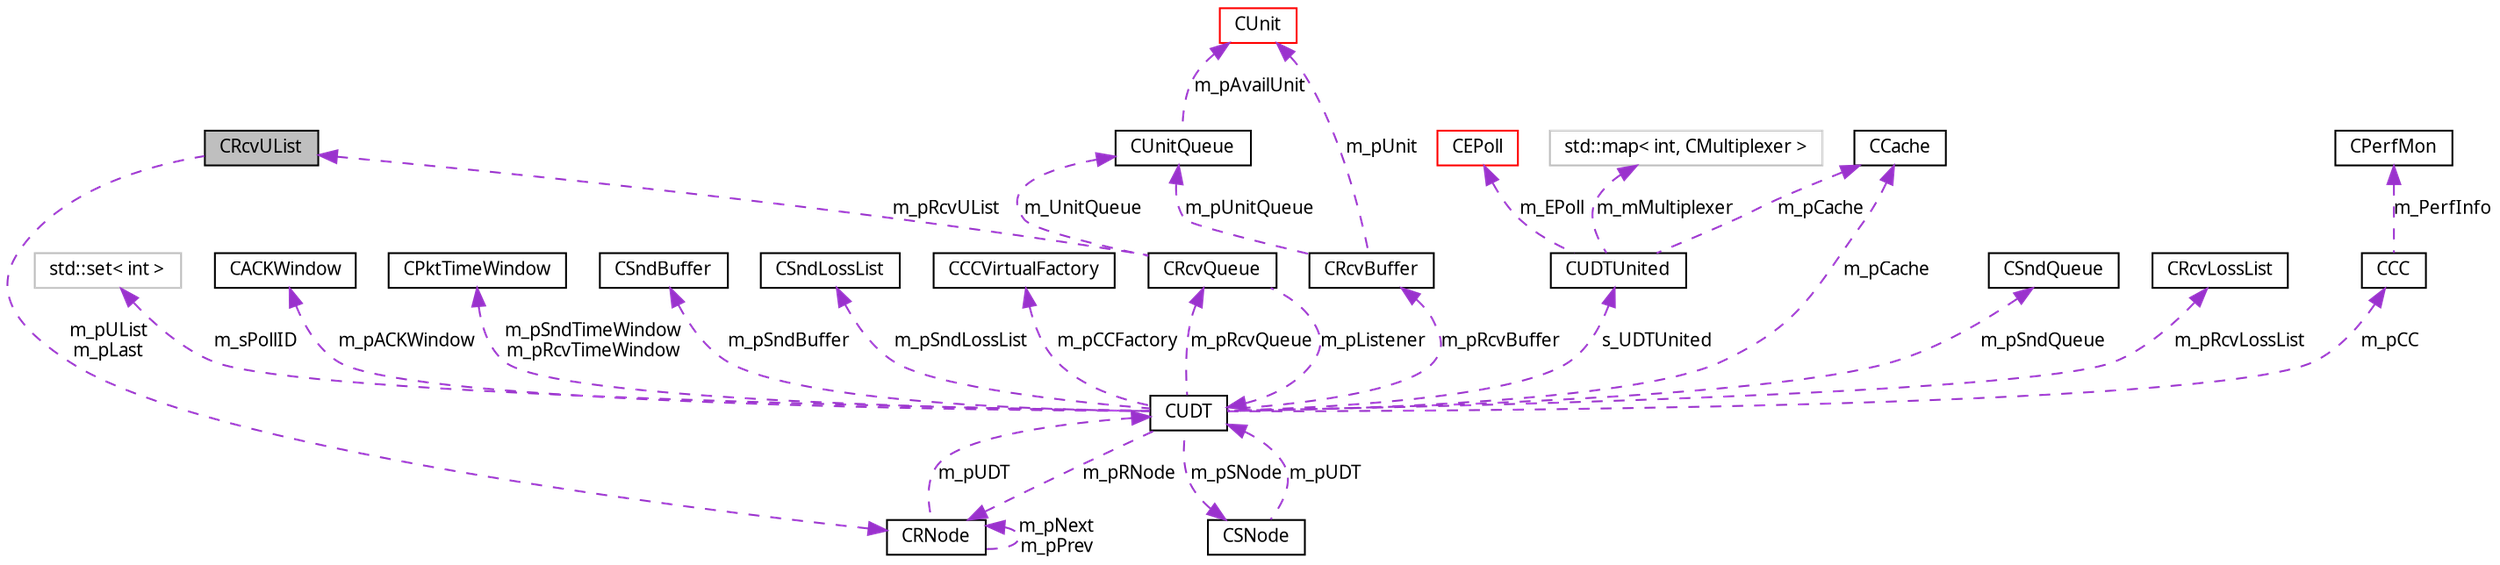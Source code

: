 digraph G
{
  bgcolor="transparent";
  edge [fontname="FreeSans.ttf",fontsize=10,labelfontname="FreeSans.ttf",labelfontsize=10];
  node [fontname="FreeSans.ttf",fontsize=10,shape=record];
  Node1 [label="CRcvUList",height=0.2,width=0.4,color="black", fillcolor="grey75", style="filled" fontcolor="black"];
  Node2 -> Node1 [dir=back,color="darkorchid3",fontsize=10,style="dashed",label="m_pUList\nm_pLast",fontname="FreeSans.ttf"];
  Node2 [label="CRNode",height=0.2,width=0.4,color="black",URL="$structCRNode.html"];
  Node3 -> Node2 [dir=back,color="darkorchid3",fontsize=10,style="dashed",label="m_pUDT",fontname="FreeSans.ttf"];
  Node3 [label="CUDT",height=0.2,width=0.4,color="black",URL="$classCUDT.html"];
  Node4 -> Node3 [dir=back,color="darkorchid3",fontsize=10,style="dashed",label="m_sPollID",fontname="FreeSans.ttf"];
  Node4 [label="std::set\< int \>",height=0.2,width=0.4,color="grey75"];
  Node5 -> Node3 [dir=back,color="darkorchid3",fontsize=10,style="dashed",label="m_pACKWindow",fontname="FreeSans.ttf"];
  Node5 [label="CACKWindow",height=0.2,width=0.4,color="black",URL="$classCACKWindow.html"];
  Node6 -> Node3 [dir=back,color="darkorchid3",fontsize=10,style="dashed",label="m_pSndTimeWindow\nm_pRcvTimeWindow",fontname="FreeSans.ttf"];
  Node6 [label="CPktTimeWindow",height=0.2,width=0.4,color="black",URL="$classCPktTimeWindow.html"];
  Node7 -> Node3 [dir=back,color="darkorchid3",fontsize=10,style="dashed",label="m_pSndBuffer",fontname="FreeSans.ttf"];
  Node7 [label="CSndBuffer",height=0.2,width=0.4,color="black",URL="$classCSndBuffer.html"];
  Node8 -> Node3 [dir=back,color="darkorchid3",fontsize=10,style="dashed",label="m_pSndLossList",fontname="FreeSans.ttf"];
  Node8 [label="CSndLossList",height=0.2,width=0.4,color="black",URL="$classCSndLossList.html"];
  Node9 -> Node3 [dir=back,color="darkorchid3",fontsize=10,style="dashed",label="m_pCCFactory",fontname="FreeSans.ttf"];
  Node9 [label="CCCVirtualFactory",height=0.2,width=0.4,color="black",URL="$classCCCVirtualFactory.html"];
  Node10 -> Node3 [dir=back,color="darkorchid3",fontsize=10,style="dashed",label="m_pRcvBuffer",fontname="FreeSans.ttf"];
  Node10 [label="CRcvBuffer",height=0.2,width=0.4,color="black",URL="$classCRcvBuffer.html"];
  Node11 -> Node10 [dir=back,color="darkorchid3",fontsize=10,style="dashed",label="m_pUnit",fontname="FreeSans.ttf"];
  Node11 [label="CUnit",height=0.2,width=0.4,color="red",URL="$structCUnit.html"];
  Node12 -> Node10 [dir=back,color="darkorchid3",fontsize=10,style="dashed",label="m_pUnitQueue",fontname="FreeSans.ttf"];
  Node12 [label="CUnitQueue",height=0.2,width=0.4,color="black",URL="$classCUnitQueue.html"];
  Node11 -> Node12 [dir=back,color="darkorchid3",fontsize=10,style="dashed",label="m_pAvailUnit",fontname="FreeSans.ttf"];
  Node13 -> Node3 [dir=back,color="darkorchid3",fontsize=10,style="dashed",label="s_UDTUnited",fontname="FreeSans.ttf"];
  Node13 [label="CUDTUnited",height=0.2,width=0.4,color="black",URL="$classCUDTUnited.html"];
  Node14 -> Node13 [dir=back,color="darkorchid3",fontsize=10,style="dashed",label="m_mMultiplexer",fontname="FreeSans.ttf"];
  Node14 [label="std::map\< int, CMultiplexer \>",height=0.2,width=0.4,color="grey75"];
  Node15 -> Node13 [dir=back,color="darkorchid3",fontsize=10,style="dashed",label="m_EPoll",fontname="FreeSans.ttf"];
  Node15 [label="CEPoll",height=0.2,width=0.4,color="red",URL="$classCEPoll.html"];
  Node16 -> Node13 [dir=back,color="darkorchid3",fontsize=10,style="dashed",label="m_pCache",fontname="FreeSans.ttf"];
  Node16 [label="CCache",height=0.2,width=0.4,color="black",URL="$classCCache.html"];
  Node17 -> Node3 [dir=back,color="darkorchid3",fontsize=10,style="dashed",label="m_pSndQueue",fontname="FreeSans.ttf"];
  Node17 [label="CSndQueue",height=0.2,width=0.4,color="black",URL="$classCSndQueue.html"];
  Node18 -> Node3 [dir=back,color="darkorchid3",fontsize=10,style="dashed",label="m_pRcvLossList",fontname="FreeSans.ttf"];
  Node18 [label="CRcvLossList",height=0.2,width=0.4,color="black",URL="$classCRcvLossList.html"];
  Node2 -> Node3 [dir=back,color="darkorchid3",fontsize=10,style="dashed",label="m_pRNode",fontname="FreeSans.ttf"];
  Node19 -> Node3 [dir=back,color="darkorchid3",fontsize=10,style="dashed",label="m_pRcvQueue",fontname="FreeSans.ttf"];
  Node19 [label="CRcvQueue",height=0.2,width=0.4,color="black",URL="$classCRcvQueue.html"];
  Node3 -> Node19 [dir=back,color="darkorchid3",fontsize=10,style="dashed",label="m_pListener",fontname="FreeSans.ttf"];
  Node12 -> Node19 [dir=back,color="darkorchid3",fontsize=10,style="dashed",label="m_UnitQueue",fontname="FreeSans.ttf"];
  Node1 -> Node19 [dir=back,color="darkorchid3",fontsize=10,style="dashed",label="m_pRcvUList",fontname="FreeSans.ttf"];
  Node20 -> Node3 [dir=back,color="darkorchid3",fontsize=10,style="dashed",label="m_pSNode",fontname="FreeSans.ttf"];
  Node20 [label="CSNode",height=0.2,width=0.4,color="black",URL="$structCSNode.html"];
  Node3 -> Node20 [dir=back,color="darkorchid3",fontsize=10,style="dashed",label="m_pUDT",fontname="FreeSans.ttf"];
  Node16 -> Node3 [dir=back,color="darkorchid3",fontsize=10,style="dashed",label="m_pCache",fontname="FreeSans.ttf"];
  Node21 -> Node3 [dir=back,color="darkorchid3",fontsize=10,style="dashed",label="m_pCC",fontname="FreeSans.ttf"];
  Node21 [label="CCC",height=0.2,width=0.4,color="black",URL="$classCCC.html"];
  Node22 -> Node21 [dir=back,color="darkorchid3",fontsize=10,style="dashed",label="m_PerfInfo",fontname="FreeSans.ttf"];
  Node22 [label="CPerfMon",height=0.2,width=0.4,color="black",URL="$structCPerfMon.html"];
  Node2 -> Node2 [dir=back,color="darkorchid3",fontsize=10,style="dashed",label="m_pNext\nm_pPrev",fontname="FreeSans.ttf"];
}
